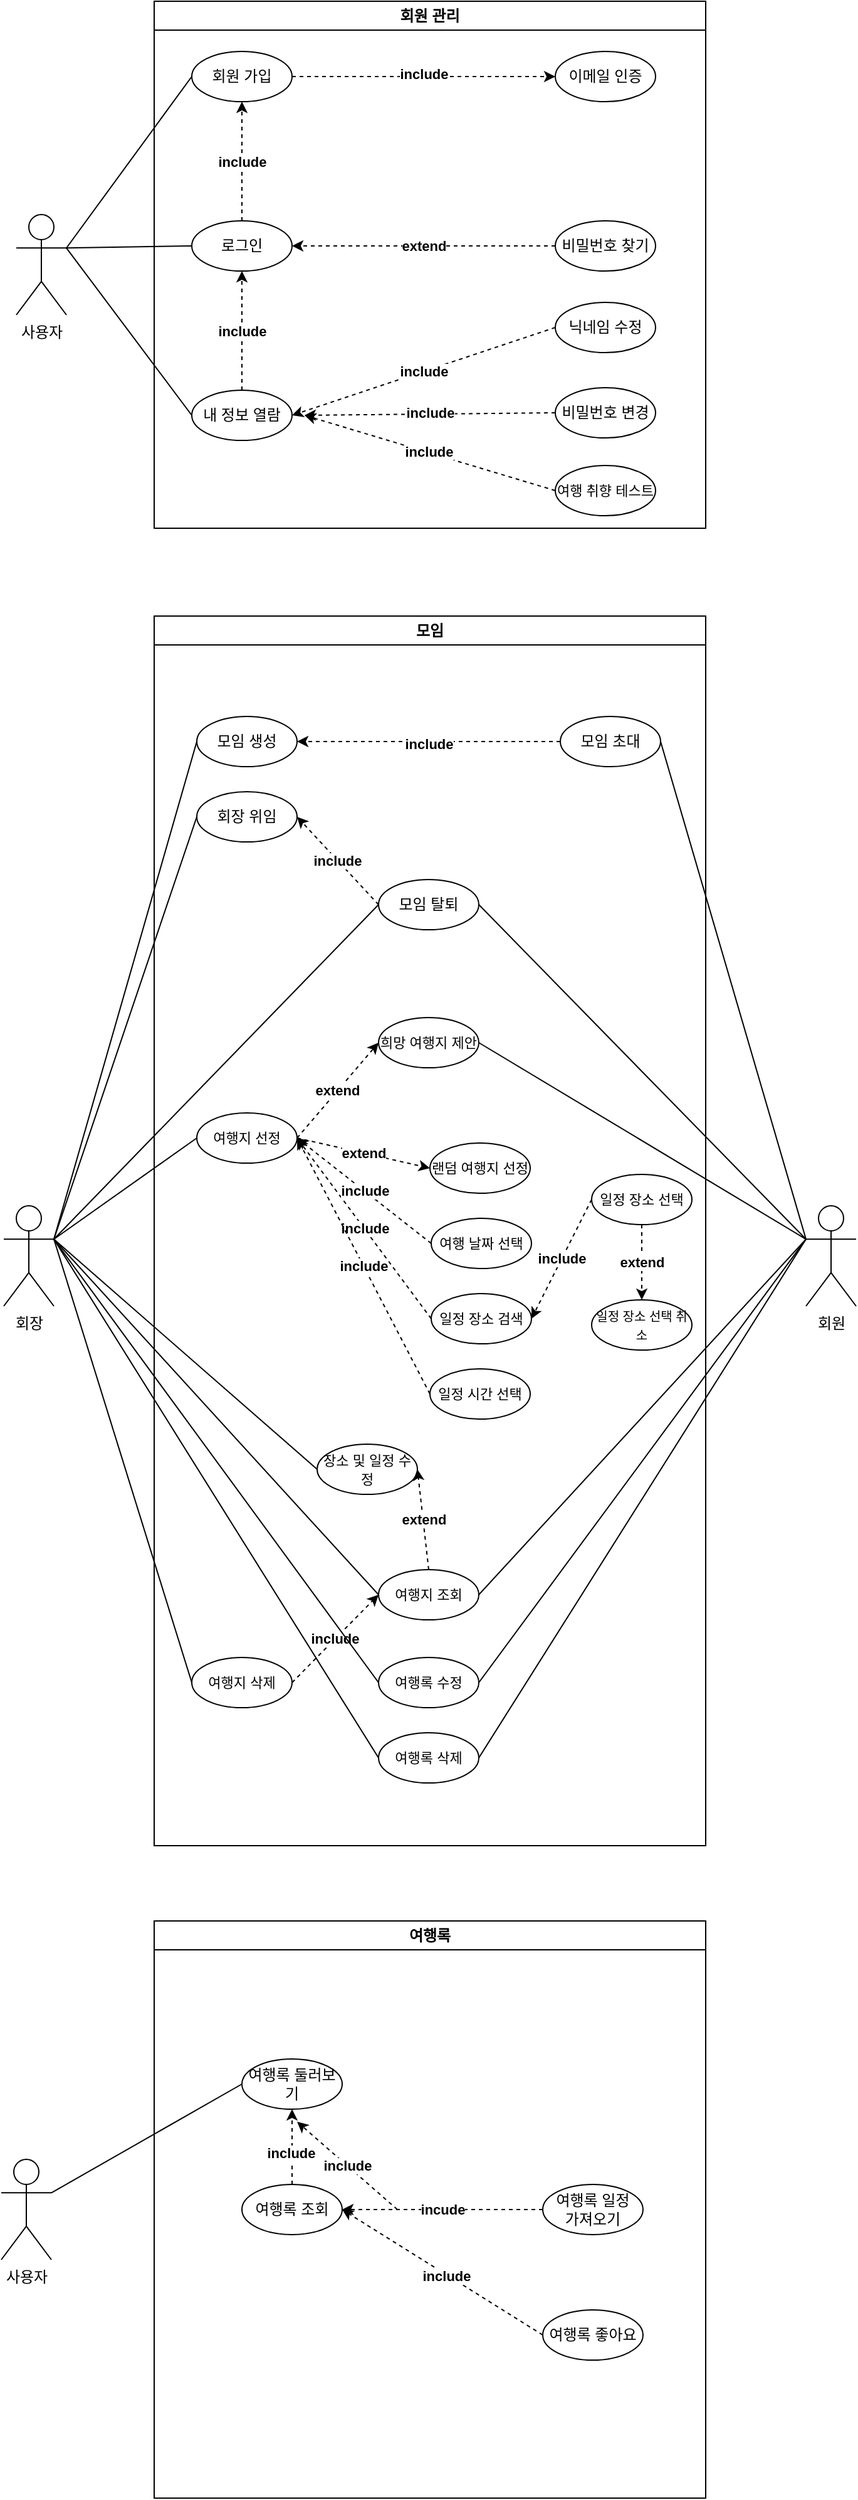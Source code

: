 <mxfile version="26.0.8">
  <diagram name="페이지-1" id="kUhNcxyiBijBxZDD_5Rj">
    <mxGraphModel dx="1764" dy="1767" grid="1" gridSize="10" guides="1" tooltips="1" connect="1" arrows="1" fold="1" page="1" pageScale="1" pageWidth="827" pageHeight="1169" math="0" shadow="0">
      <root>
        <mxCell id="0" />
        <mxCell id="1" parent="0" />
        <mxCell id="fEDJrpbhCHbC24auMyp_-1" value="사용자" style="shape=umlActor;verticalLabelPosition=bottom;verticalAlign=top;html=1;outlineConnect=0;" vertex="1" parent="1">
          <mxGeometry x="50" y="170" width="40" height="80" as="geometry" />
        </mxCell>
        <mxCell id="fEDJrpbhCHbC24auMyp_-4" value="회원 관리" style="swimlane;whiteSpace=wrap;html=1;" vertex="1" parent="1">
          <mxGeometry x="160" width="440" height="420" as="geometry">
            <mxRectangle x="150" y="80" width="140" height="30" as="alternateBounds" />
          </mxGeometry>
        </mxCell>
        <mxCell id="fEDJrpbhCHbC24auMyp_-18" style="edgeStyle=orthogonalEdgeStyle;rounded=0;orthogonalLoop=1;jettySize=auto;html=1;entryX=0;entryY=0.5;entryDx=0;entryDy=0;strokeColor=default;dashed=1;" edge="1" parent="fEDJrpbhCHbC24auMyp_-4" source="fEDJrpbhCHbC24auMyp_-5" target="fEDJrpbhCHbC24auMyp_-17">
          <mxGeometry relative="1" as="geometry" />
        </mxCell>
        <mxCell id="fEDJrpbhCHbC24auMyp_-45" value="&lt;b&gt;include&lt;/b&gt;" style="edgeLabel;html=1;align=center;verticalAlign=middle;resizable=0;points=[];" vertex="1" connectable="0" parent="fEDJrpbhCHbC24auMyp_-18">
          <mxGeometry x="0.002" y="2" relative="1" as="geometry">
            <mxPoint as="offset" />
          </mxGeometry>
        </mxCell>
        <mxCell id="fEDJrpbhCHbC24auMyp_-5" value="회원 가입" style="ellipse;whiteSpace=wrap;html=1;" vertex="1" parent="fEDJrpbhCHbC24auMyp_-4">
          <mxGeometry x="30" y="40" width="80" height="40" as="geometry" />
        </mxCell>
        <mxCell id="fEDJrpbhCHbC24auMyp_-24" value="&lt;b&gt;include&lt;/b&gt;" style="edgeStyle=orthogonalEdgeStyle;rounded=0;orthogonalLoop=1;jettySize=auto;html=1;entryX=0.5;entryY=1;entryDx=0;entryDy=0;dashed=1;" edge="1" parent="fEDJrpbhCHbC24auMyp_-4" source="fEDJrpbhCHbC24auMyp_-6" target="fEDJrpbhCHbC24auMyp_-5">
          <mxGeometry relative="1" as="geometry" />
        </mxCell>
        <mxCell id="fEDJrpbhCHbC24auMyp_-6" value="로그인" style="ellipse;whiteSpace=wrap;html=1;" vertex="1" parent="fEDJrpbhCHbC24auMyp_-4">
          <mxGeometry x="30" y="175" width="80" height="40" as="geometry" />
        </mxCell>
        <mxCell id="fEDJrpbhCHbC24auMyp_-23" value="&lt;b&gt;include&lt;/b&gt;" style="edgeStyle=orthogonalEdgeStyle;rounded=0;orthogonalLoop=1;jettySize=auto;html=1;entryX=0.5;entryY=1;entryDx=0;entryDy=0;dashed=1;" edge="1" parent="fEDJrpbhCHbC24auMyp_-4" source="fEDJrpbhCHbC24auMyp_-10" target="fEDJrpbhCHbC24auMyp_-6">
          <mxGeometry relative="1" as="geometry" />
        </mxCell>
        <mxCell id="fEDJrpbhCHbC24auMyp_-10" value="내 정보 열람" style="ellipse;whiteSpace=wrap;html=1;" vertex="1" parent="fEDJrpbhCHbC24auMyp_-4">
          <mxGeometry x="30" y="310" width="80" height="40" as="geometry" />
        </mxCell>
        <mxCell id="fEDJrpbhCHbC24auMyp_-11" value="닉네임 수정" style="ellipse;whiteSpace=wrap;html=1;" vertex="1" parent="fEDJrpbhCHbC24auMyp_-4">
          <mxGeometry x="320" y="240" width="80" height="40" as="geometry" />
        </mxCell>
        <mxCell id="fEDJrpbhCHbC24auMyp_-20" style="edgeStyle=orthogonalEdgeStyle;rounded=0;orthogonalLoop=1;jettySize=auto;html=1;entryX=1;entryY=0.5;entryDx=0;entryDy=0;dashed=1;" edge="1" parent="fEDJrpbhCHbC24auMyp_-4" source="fEDJrpbhCHbC24auMyp_-12" target="fEDJrpbhCHbC24auMyp_-6">
          <mxGeometry relative="1" as="geometry" />
        </mxCell>
        <mxCell id="fEDJrpbhCHbC24auMyp_-22" value="&lt;b&gt;extend&lt;/b&gt;" style="edgeLabel;html=1;align=center;verticalAlign=middle;resizable=0;points=[];" vertex="1" connectable="0" parent="fEDJrpbhCHbC24auMyp_-20">
          <mxGeometry x="-0.13" y="1" relative="1" as="geometry">
            <mxPoint x="-14" y="-1" as="offset" />
          </mxGeometry>
        </mxCell>
        <mxCell id="fEDJrpbhCHbC24auMyp_-12" value="비밀번호 찾기" style="ellipse;whiteSpace=wrap;html=1;" vertex="1" parent="fEDJrpbhCHbC24auMyp_-4">
          <mxGeometry x="320" y="175" width="80" height="40" as="geometry" />
        </mxCell>
        <mxCell id="fEDJrpbhCHbC24auMyp_-13" value="비밀번호 변경" style="ellipse;whiteSpace=wrap;html=1;" vertex="1" parent="fEDJrpbhCHbC24auMyp_-4">
          <mxGeometry x="320" y="308" width="80" height="40" as="geometry" />
        </mxCell>
        <mxCell id="fEDJrpbhCHbC24auMyp_-14" value="&lt;font style=&quot;font-size: 11px;&quot;&gt;여행 취향 테스트&lt;/font&gt;" style="ellipse;whiteSpace=wrap;html=1;" vertex="1" parent="fEDJrpbhCHbC24auMyp_-4">
          <mxGeometry x="320" y="370" width="80" height="40" as="geometry" />
        </mxCell>
        <mxCell id="fEDJrpbhCHbC24auMyp_-17" value="이메일 인증" style="ellipse;whiteSpace=wrap;html=1;" vertex="1" parent="fEDJrpbhCHbC24auMyp_-4">
          <mxGeometry x="320" y="40" width="80" height="40" as="geometry" />
        </mxCell>
        <mxCell id="fEDJrpbhCHbC24auMyp_-38" value="&lt;b&gt;include&lt;/b&gt;" style="endArrow=classic;html=1;rounded=0;exitX=0;exitY=0.5;exitDx=0;exitDy=0;entryX=1;entryY=0.5;entryDx=0;entryDy=0;dashed=1;" edge="1" parent="fEDJrpbhCHbC24auMyp_-4" source="fEDJrpbhCHbC24auMyp_-11" target="fEDJrpbhCHbC24auMyp_-10">
          <mxGeometry width="50" height="50" relative="1" as="geometry">
            <mxPoint x="140" y="280" as="sourcePoint" />
            <mxPoint x="190" y="230" as="targetPoint" />
          </mxGeometry>
        </mxCell>
        <mxCell id="fEDJrpbhCHbC24auMyp_-31" value="" style="endArrow=none;html=1;rounded=0;exitX=1;exitY=0.333;exitDx=0;exitDy=0;exitPerimeter=0;entryX=0;entryY=0.5;entryDx=0;entryDy=0;" edge="1" parent="1" source="fEDJrpbhCHbC24auMyp_-1" target="fEDJrpbhCHbC24auMyp_-5">
          <mxGeometry width="50" height="50" relative="1" as="geometry">
            <mxPoint x="310" y="280" as="sourcePoint" />
            <mxPoint x="360" y="230" as="targetPoint" />
          </mxGeometry>
        </mxCell>
        <mxCell id="fEDJrpbhCHbC24auMyp_-32" value="" style="endArrow=none;html=1;rounded=0;exitX=1;exitY=0.333;exitDx=0;exitDy=0;exitPerimeter=0;entryX=0;entryY=0.5;entryDx=0;entryDy=0;" edge="1" parent="1" source="fEDJrpbhCHbC24auMyp_-1" target="fEDJrpbhCHbC24auMyp_-6">
          <mxGeometry width="50" height="50" relative="1" as="geometry">
            <mxPoint x="100" y="207" as="sourcePoint" />
            <mxPoint x="210" y="70" as="targetPoint" />
          </mxGeometry>
        </mxCell>
        <mxCell id="fEDJrpbhCHbC24auMyp_-33" value="" style="endArrow=none;html=1;rounded=0;exitX=1;exitY=0.333;exitDx=0;exitDy=0;exitPerimeter=0;entryX=0;entryY=0.5;entryDx=0;entryDy=0;" edge="1" parent="1" source="fEDJrpbhCHbC24auMyp_-1" target="fEDJrpbhCHbC24auMyp_-10">
          <mxGeometry width="50" height="50" relative="1" as="geometry">
            <mxPoint x="100" y="207" as="sourcePoint" />
            <mxPoint x="210" y="160" as="targetPoint" />
          </mxGeometry>
        </mxCell>
        <mxCell id="fEDJrpbhCHbC24auMyp_-39" value="" style="endArrow=classic;html=1;rounded=0;exitX=0;exitY=0.5;exitDx=0;exitDy=0;dashed=1;" edge="1" parent="1" source="fEDJrpbhCHbC24auMyp_-13">
          <mxGeometry width="50" height="50" relative="1" as="geometry">
            <mxPoint x="310" y="280" as="sourcePoint" />
            <mxPoint x="280" y="330" as="targetPoint" />
          </mxGeometry>
        </mxCell>
        <mxCell id="fEDJrpbhCHbC24auMyp_-46" value="&lt;b&gt;include&lt;/b&gt;" style="edgeLabel;html=1;align=center;verticalAlign=middle;resizable=0;points=[];" vertex="1" connectable="0" parent="fEDJrpbhCHbC24auMyp_-39">
          <mxGeometry x="-0.002" y="-1" relative="1" as="geometry">
            <mxPoint as="offset" />
          </mxGeometry>
        </mxCell>
        <mxCell id="fEDJrpbhCHbC24auMyp_-40" value="" style="endArrow=classic;html=1;rounded=0;exitX=0;exitY=0.5;exitDx=0;exitDy=0;dashed=1;" edge="1" parent="1" source="fEDJrpbhCHbC24auMyp_-14">
          <mxGeometry width="50" height="50" relative="1" as="geometry">
            <mxPoint x="500" y="338" as="sourcePoint" />
            <mxPoint x="280" y="330" as="targetPoint" />
          </mxGeometry>
        </mxCell>
        <mxCell id="fEDJrpbhCHbC24auMyp_-47" value="&lt;b&gt;include&lt;/b&gt;" style="edgeLabel;html=1;align=center;verticalAlign=middle;resizable=0;points=[];" vertex="1" connectable="0" parent="fEDJrpbhCHbC24auMyp_-40">
          <mxGeometry x="0.017" y="-1" relative="1" as="geometry">
            <mxPoint as="offset" />
          </mxGeometry>
        </mxCell>
        <mxCell id="fEDJrpbhCHbC24auMyp_-65" value="회장" style="shape=umlActor;verticalLabelPosition=bottom;verticalAlign=top;html=1;outlineConnect=0;" vertex="1" parent="1">
          <mxGeometry x="40" y="960" width="40" height="80" as="geometry" />
        </mxCell>
        <mxCell id="fEDJrpbhCHbC24auMyp_-66" value="모임" style="swimlane;whiteSpace=wrap;html=1;" vertex="1" parent="1">
          <mxGeometry x="160" y="490" width="440" height="980" as="geometry">
            <mxRectangle x="150" y="80" width="140" height="30" as="alternateBounds" />
          </mxGeometry>
        </mxCell>
        <mxCell id="fEDJrpbhCHbC24auMyp_-67" style="edgeStyle=orthogonalEdgeStyle;rounded=0;orthogonalLoop=1;jettySize=auto;html=1;strokeColor=default;dashed=1;exitX=0;exitY=0.5;exitDx=0;exitDy=0;entryX=1;entryY=0.5;entryDx=0;entryDy=0;" edge="1" parent="fEDJrpbhCHbC24auMyp_-66" source="fEDJrpbhCHbC24auMyp_-80" target="fEDJrpbhCHbC24auMyp_-69">
          <mxGeometry relative="1" as="geometry">
            <mxPoint x="214" y="170" as="targetPoint" />
          </mxGeometry>
        </mxCell>
        <mxCell id="fEDJrpbhCHbC24auMyp_-68" value="&lt;b&gt;include&lt;/b&gt;" style="edgeLabel;html=1;align=center;verticalAlign=middle;resizable=0;points=[];" vertex="1" connectable="0" parent="fEDJrpbhCHbC24auMyp_-67">
          <mxGeometry x="0.002" y="2" relative="1" as="geometry">
            <mxPoint as="offset" />
          </mxGeometry>
        </mxCell>
        <mxCell id="fEDJrpbhCHbC24auMyp_-69" value="모임 생성" style="ellipse;whiteSpace=wrap;html=1;" vertex="1" parent="fEDJrpbhCHbC24auMyp_-66">
          <mxGeometry x="34" y="80" width="80" height="40" as="geometry" />
        </mxCell>
        <mxCell id="fEDJrpbhCHbC24auMyp_-71" value="모임 탈퇴" style="ellipse;whiteSpace=wrap;html=1;" vertex="1" parent="fEDJrpbhCHbC24auMyp_-66">
          <mxGeometry x="179" y="210" width="80" height="40" as="geometry" />
        </mxCell>
        <mxCell id="fEDJrpbhCHbC24auMyp_-74" value="&lt;font style=&quot;font-size: 11px;&quot;&gt;희망 여행지 제안&lt;/font&gt;" style="ellipse;whiteSpace=wrap;html=1;" vertex="1" parent="fEDJrpbhCHbC24auMyp_-66">
          <mxGeometry x="179" y="320" width="80" height="40" as="geometry" />
        </mxCell>
        <mxCell id="fEDJrpbhCHbC24auMyp_-80" value="모임 초대" style="ellipse;whiteSpace=wrap;html=1;" vertex="1" parent="fEDJrpbhCHbC24auMyp_-66">
          <mxGeometry x="324" y="80" width="80" height="40" as="geometry" />
        </mxCell>
        <mxCell id="fEDJrpbhCHbC24auMyp_-100" value="회장 위임" style="ellipse;whiteSpace=wrap;html=1;" vertex="1" parent="fEDJrpbhCHbC24auMyp_-66">
          <mxGeometry x="34" y="140" width="80" height="40" as="geometry" />
        </mxCell>
        <mxCell id="fEDJrpbhCHbC24auMyp_-103" value="&lt;b&gt;include&lt;/b&gt;" style="endArrow=classic;html=1;rounded=0;entryX=1;entryY=0.5;entryDx=0;entryDy=0;exitX=0;exitY=0.5;exitDx=0;exitDy=0;dashed=1;" edge="1" parent="fEDJrpbhCHbC24auMyp_-66" source="fEDJrpbhCHbC24auMyp_-71" target="fEDJrpbhCHbC24auMyp_-100">
          <mxGeometry width="50" height="50" relative="1" as="geometry">
            <mxPoint x="194" y="230" as="sourcePoint" />
            <mxPoint x="184" y="180" as="targetPoint" />
          </mxGeometry>
        </mxCell>
        <mxCell id="fEDJrpbhCHbC24auMyp_-120" value="&lt;font style=&quot;font-size: 11px;&quot;&gt;여행지 선정&lt;/font&gt;" style="ellipse;whiteSpace=wrap;html=1;" vertex="1" parent="fEDJrpbhCHbC24auMyp_-66">
          <mxGeometry x="34" y="396" width="80" height="40" as="geometry" />
        </mxCell>
        <mxCell id="fEDJrpbhCHbC24auMyp_-121" value="&lt;b&gt;extend&lt;/b&gt;" style="endArrow=classic;html=1;rounded=0;entryX=0;entryY=0.5;entryDx=0;entryDy=0;exitX=1;exitY=0.5;exitDx=0;exitDy=0;dashed=1;" edge="1" parent="fEDJrpbhCHbC24auMyp_-66" source="fEDJrpbhCHbC24auMyp_-120" target="fEDJrpbhCHbC24auMyp_-74">
          <mxGeometry width="50" height="50" relative="1" as="geometry">
            <mxPoint x="189" y="236" as="sourcePoint" />
            <mxPoint x="124" y="166" as="targetPoint" />
          </mxGeometry>
        </mxCell>
        <mxCell id="fEDJrpbhCHbC24auMyp_-123" value="&lt;span style=&quot;font-size: 11px;&quot;&gt;랜덤 여행지 선정&lt;/span&gt;" style="ellipse;whiteSpace=wrap;html=1;" vertex="1" parent="fEDJrpbhCHbC24auMyp_-66">
          <mxGeometry x="220" y="420" width="80" height="40" as="geometry" />
        </mxCell>
        <mxCell id="fEDJrpbhCHbC24auMyp_-124" value="&lt;b&gt;extend&lt;/b&gt;" style="endArrow=classic;html=1;rounded=0;entryX=0;entryY=0.5;entryDx=0;entryDy=0;exitX=1;exitY=0.5;exitDx=0;exitDy=0;dashed=1;" edge="1" parent="fEDJrpbhCHbC24auMyp_-66" source="fEDJrpbhCHbC24auMyp_-120" target="fEDJrpbhCHbC24auMyp_-123">
          <mxGeometry width="50" height="50" relative="1" as="geometry">
            <mxPoint x="124" y="426" as="sourcePoint" />
            <mxPoint x="189" y="366" as="targetPoint" />
          </mxGeometry>
        </mxCell>
        <mxCell id="fEDJrpbhCHbC24auMyp_-126" value="&lt;font style=&quot;font-size: 11px;&quot;&gt;여행 날짜 선택&lt;/font&gt;" style="ellipse;whiteSpace=wrap;html=1;" vertex="1" parent="fEDJrpbhCHbC24auMyp_-66">
          <mxGeometry x="221" y="480" width="80" height="40" as="geometry" />
        </mxCell>
        <mxCell id="fEDJrpbhCHbC24auMyp_-127" value="&lt;span style=&quot;font-size: 11px;&quot;&gt;일정 장소 선택&lt;/span&gt;" style="ellipse;whiteSpace=wrap;html=1;" vertex="1" parent="fEDJrpbhCHbC24auMyp_-66">
          <mxGeometry x="349" y="445" width="80" height="40" as="geometry" />
        </mxCell>
        <mxCell id="fEDJrpbhCHbC24auMyp_-128" value="&lt;span style=&quot;font-size: 11px;&quot;&gt;일정 장소 검색&lt;/span&gt;" style="ellipse;whiteSpace=wrap;html=1;" vertex="1" parent="fEDJrpbhCHbC24auMyp_-66">
          <mxGeometry x="221" y="540" width="80" height="40" as="geometry" />
        </mxCell>
        <mxCell id="fEDJrpbhCHbC24auMyp_-129" value="&lt;font style=&quot;font-size: 10px;&quot;&gt;일정 장소 선택 취소&lt;/font&gt;" style="ellipse;whiteSpace=wrap;html=1;" vertex="1" parent="fEDJrpbhCHbC24auMyp_-66">
          <mxGeometry x="349" y="545" width="80" height="40" as="geometry" />
        </mxCell>
        <mxCell id="fEDJrpbhCHbC24auMyp_-134" value="&lt;b&gt;include&lt;/b&gt;" style="endArrow=classic;html=1;rounded=0;exitX=0;exitY=0.5;exitDx=0;exitDy=0;dashed=1;entryX=1;entryY=0.5;entryDx=0;entryDy=0;" edge="1" parent="fEDJrpbhCHbC24auMyp_-66" source="fEDJrpbhCHbC24auMyp_-128" target="fEDJrpbhCHbC24auMyp_-120">
          <mxGeometry width="50" height="50" relative="1" as="geometry">
            <mxPoint x="231" y="510" as="sourcePoint" />
            <mxPoint x="130" y="430" as="targetPoint" />
          </mxGeometry>
        </mxCell>
        <mxCell id="fEDJrpbhCHbC24auMyp_-133" value="&lt;b&gt;include&lt;/b&gt;" style="endArrow=classic;html=1;rounded=0;exitX=0;exitY=0.5;exitDx=0;exitDy=0;dashed=1;entryX=1;entryY=0.5;entryDx=0;entryDy=0;" edge="1" parent="fEDJrpbhCHbC24auMyp_-66" source="fEDJrpbhCHbC24auMyp_-126" target="fEDJrpbhCHbC24auMyp_-120">
          <mxGeometry width="50" height="50" relative="1" as="geometry">
            <mxPoint x="189" y="240" as="sourcePoint" />
            <mxPoint x="120" y="420" as="targetPoint" />
          </mxGeometry>
        </mxCell>
        <mxCell id="fEDJrpbhCHbC24auMyp_-135" value="&lt;b&gt;include&lt;/b&gt;" style="endArrow=classic;html=1;rounded=0;exitX=0;exitY=0.5;exitDx=0;exitDy=0;dashed=1;entryX=1;entryY=0.5;entryDx=0;entryDy=0;" edge="1" parent="fEDJrpbhCHbC24auMyp_-66" source="fEDJrpbhCHbC24auMyp_-127" target="fEDJrpbhCHbC24auMyp_-128">
          <mxGeometry width="50" height="50" relative="1" as="geometry">
            <mxPoint x="231" y="510" as="sourcePoint" />
            <mxPoint x="124" y="426" as="targetPoint" />
          </mxGeometry>
        </mxCell>
        <mxCell id="fEDJrpbhCHbC24auMyp_-136" value="&lt;b&gt;extend&lt;/b&gt;" style="endArrow=classic;html=1;rounded=0;entryX=0.5;entryY=0;entryDx=0;entryDy=0;exitX=0.5;exitY=1;exitDx=0;exitDy=0;dashed=1;" edge="1" parent="fEDJrpbhCHbC24auMyp_-66" source="fEDJrpbhCHbC24auMyp_-127" target="fEDJrpbhCHbC24auMyp_-129">
          <mxGeometry width="50" height="50" relative="1" as="geometry">
            <mxPoint x="124" y="426" as="sourcePoint" />
            <mxPoint x="189" y="350" as="targetPoint" />
          </mxGeometry>
        </mxCell>
        <mxCell id="fEDJrpbhCHbC24auMyp_-137" value="&lt;span style=&quot;font-size: 11px;&quot;&gt;일정 시간 선택&lt;/span&gt;" style="ellipse;whiteSpace=wrap;html=1;" vertex="1" parent="fEDJrpbhCHbC24auMyp_-66">
          <mxGeometry x="220" y="600" width="80" height="40" as="geometry" />
        </mxCell>
        <mxCell id="fEDJrpbhCHbC24auMyp_-139" value="&lt;b&gt;include&lt;/b&gt;" style="endArrow=classic;html=1;rounded=0;exitX=0;exitY=0.5;exitDx=0;exitDy=0;dashed=1;entryX=1;entryY=0.5;entryDx=0;entryDy=0;" edge="1" parent="fEDJrpbhCHbC24auMyp_-66" source="fEDJrpbhCHbC24auMyp_-137" target="fEDJrpbhCHbC24auMyp_-120">
          <mxGeometry width="50" height="50" relative="1" as="geometry">
            <mxPoint x="231" y="570" as="sourcePoint" />
            <mxPoint x="124" y="426" as="targetPoint" />
          </mxGeometry>
        </mxCell>
        <mxCell id="fEDJrpbhCHbC24auMyp_-140" value="&lt;font style=&quot;font-size: 11px;&quot;&gt;여행지 조회&lt;/font&gt;" style="ellipse;whiteSpace=wrap;html=1;" vertex="1" parent="fEDJrpbhCHbC24auMyp_-66">
          <mxGeometry x="179" y="760" width="80" height="40" as="geometry" />
        </mxCell>
        <mxCell id="fEDJrpbhCHbC24auMyp_-143" value="&lt;font style=&quot;font-size: 11px;&quot;&gt;장소 및 일정 수정&lt;/font&gt;" style="ellipse;whiteSpace=wrap;html=1;" vertex="1" parent="fEDJrpbhCHbC24auMyp_-66">
          <mxGeometry x="130" y="660" width="80" height="40" as="geometry" />
        </mxCell>
        <mxCell id="fEDJrpbhCHbC24auMyp_-144" value="&lt;b&gt;extend&lt;/b&gt;" style="endArrow=classic;html=1;rounded=0;entryX=1;entryY=0.5;entryDx=0;entryDy=0;exitX=0.5;exitY=0;exitDx=0;exitDy=0;dashed=1;" edge="1" parent="fEDJrpbhCHbC24auMyp_-66" source="fEDJrpbhCHbC24auMyp_-140" target="fEDJrpbhCHbC24auMyp_-143">
          <mxGeometry x="-0.003" width="50" height="50" relative="1" as="geometry">
            <mxPoint x="180" y="800" as="sourcePoint" />
            <mxPoint x="180" y="860" as="targetPoint" />
            <mxPoint as="offset" />
          </mxGeometry>
        </mxCell>
        <mxCell id="fEDJrpbhCHbC24auMyp_-146" value="&lt;font style=&quot;font-size: 11px;&quot;&gt;여행록 수정&lt;/font&gt;" style="ellipse;whiteSpace=wrap;html=1;" vertex="1" parent="fEDJrpbhCHbC24auMyp_-66">
          <mxGeometry x="179" y="830" width="80" height="40" as="geometry" />
        </mxCell>
        <mxCell id="fEDJrpbhCHbC24auMyp_-147" value="&lt;font style=&quot;font-size: 11px;&quot;&gt;여행록 삭제&lt;/font&gt;" style="ellipse;whiteSpace=wrap;html=1;" vertex="1" parent="fEDJrpbhCHbC24auMyp_-66">
          <mxGeometry x="179" y="890" width="80" height="40" as="geometry" />
        </mxCell>
        <mxCell id="fEDJrpbhCHbC24auMyp_-152" value="&lt;font style=&quot;font-size: 11px;&quot;&gt;여행지 삭제&lt;/font&gt;" style="ellipse;whiteSpace=wrap;html=1;" vertex="1" parent="fEDJrpbhCHbC24auMyp_-66">
          <mxGeometry x="30" y="830" width="80" height="40" as="geometry" />
        </mxCell>
        <mxCell id="fEDJrpbhCHbC24auMyp_-154" value="&lt;b&gt;include&lt;/b&gt;" style="endArrow=classic;html=1;rounded=0;entryX=0;entryY=0.5;entryDx=0;entryDy=0;exitX=1;exitY=0.5;exitDx=0;exitDy=0;dashed=1;" edge="1" parent="fEDJrpbhCHbC24auMyp_-66" source="fEDJrpbhCHbC24auMyp_-152" target="fEDJrpbhCHbC24auMyp_-140">
          <mxGeometry x="-0.003" width="50" height="50" relative="1" as="geometry">
            <mxPoint x="229" y="770" as="sourcePoint" />
            <mxPoint x="220" y="690" as="targetPoint" />
            <mxPoint as="offset" />
          </mxGeometry>
        </mxCell>
        <mxCell id="fEDJrpbhCHbC24auMyp_-82" value="" style="endArrow=none;html=1;rounded=0;exitX=1;exitY=0.333;exitDx=0;exitDy=0;exitPerimeter=0;entryX=0;entryY=0.5;entryDx=0;entryDy=0;" edge="1" parent="1" source="fEDJrpbhCHbC24auMyp_-65" target="fEDJrpbhCHbC24auMyp_-69">
          <mxGeometry width="50" height="50" relative="1" as="geometry">
            <mxPoint x="310" y="770" as="sourcePoint" />
            <mxPoint x="360" y="720" as="targetPoint" />
          </mxGeometry>
        </mxCell>
        <mxCell id="fEDJrpbhCHbC24auMyp_-83" value="" style="endArrow=none;html=1;rounded=0;exitX=1;exitY=0.333;exitDx=0;exitDy=0;exitPerimeter=0;entryX=0;entryY=0.5;entryDx=0;entryDy=0;" edge="1" parent="1" source="fEDJrpbhCHbC24auMyp_-65" target="fEDJrpbhCHbC24auMyp_-71">
          <mxGeometry width="50" height="50" relative="1" as="geometry">
            <mxPoint x="100" y="697" as="sourcePoint" />
            <mxPoint x="210" y="560" as="targetPoint" />
          </mxGeometry>
        </mxCell>
        <mxCell id="fEDJrpbhCHbC24auMyp_-92" value="회원" style="shape=umlActor;verticalLabelPosition=bottom;verticalAlign=top;html=1;outlineConnect=0;" vertex="1" parent="1">
          <mxGeometry x="680" y="960" width="40" height="80" as="geometry" />
        </mxCell>
        <mxCell id="fEDJrpbhCHbC24auMyp_-95" value="" style="endArrow=none;html=1;rounded=0;exitX=0;exitY=0.333;exitDx=0;exitDy=0;exitPerimeter=0;entryX=1;entryY=0.5;entryDx=0;entryDy=0;" edge="1" parent="1" source="fEDJrpbhCHbC24auMyp_-92" target="fEDJrpbhCHbC24auMyp_-80">
          <mxGeometry width="50" height="50" relative="1" as="geometry">
            <mxPoint x="100" y="697" as="sourcePoint" />
            <mxPoint x="210" y="560" as="targetPoint" />
          </mxGeometry>
        </mxCell>
        <mxCell id="fEDJrpbhCHbC24auMyp_-99" value="" style="endArrow=none;html=1;rounded=0;entryX=1;entryY=0.5;entryDx=0;entryDy=0;exitX=0;exitY=0.333;exitDx=0;exitDy=0;exitPerimeter=0;" edge="1" parent="1" source="fEDJrpbhCHbC24auMyp_-92" target="fEDJrpbhCHbC24auMyp_-71">
          <mxGeometry width="50" height="50" relative="1" as="geometry">
            <mxPoint x="660" y="680" as="sourcePoint" />
            <mxPoint x="430" y="630" as="targetPoint" />
          </mxGeometry>
        </mxCell>
        <mxCell id="fEDJrpbhCHbC24auMyp_-117" value="" style="endArrow=none;html=1;rounded=0;entryX=0;entryY=0.5;entryDx=0;entryDy=0;exitX=1;exitY=0.333;exitDx=0;exitDy=0;exitPerimeter=0;" edge="1" parent="1" source="fEDJrpbhCHbC24auMyp_-65" target="fEDJrpbhCHbC24auMyp_-100">
          <mxGeometry width="50" height="50" relative="1" as="geometry">
            <mxPoint x="90" y="690" as="sourcePoint" />
            <mxPoint x="355" y="690" as="targetPoint" />
          </mxGeometry>
        </mxCell>
        <mxCell id="fEDJrpbhCHbC24auMyp_-118" value="" style="endArrow=none;html=1;rounded=0;entryX=1;entryY=0.5;entryDx=0;entryDy=0;exitX=0;exitY=0.333;exitDx=0;exitDy=0;exitPerimeter=0;" edge="1" parent="1" source="fEDJrpbhCHbC24auMyp_-92" target="fEDJrpbhCHbC24auMyp_-74">
          <mxGeometry width="50" height="50" relative="1" as="geometry">
            <mxPoint x="660" y="680" as="sourcePoint" />
            <mxPoint x="435" y="690" as="targetPoint" />
          </mxGeometry>
        </mxCell>
        <mxCell id="fEDJrpbhCHbC24auMyp_-125" value="" style="endArrow=none;html=1;rounded=0;exitX=1;exitY=0.333;exitDx=0;exitDy=0;exitPerimeter=0;entryX=0;entryY=0.5;entryDx=0;entryDy=0;" edge="1" parent="1" source="fEDJrpbhCHbC24auMyp_-65" target="fEDJrpbhCHbC24auMyp_-120">
          <mxGeometry width="50" height="50" relative="1" as="geometry">
            <mxPoint x="90" y="917" as="sourcePoint" />
            <mxPoint x="349" y="730" as="targetPoint" />
          </mxGeometry>
        </mxCell>
        <mxCell id="fEDJrpbhCHbC24auMyp_-141" value="" style="endArrow=none;html=1;rounded=0;exitX=1;exitY=0.333;exitDx=0;exitDy=0;exitPerimeter=0;entryX=0;entryY=0.5;entryDx=0;entryDy=0;" edge="1" parent="1" source="fEDJrpbhCHbC24auMyp_-65" target="fEDJrpbhCHbC24auMyp_-140">
          <mxGeometry width="50" height="50" relative="1" as="geometry">
            <mxPoint x="90" y="917" as="sourcePoint" />
            <mxPoint x="204" y="916" as="targetPoint" />
          </mxGeometry>
        </mxCell>
        <mxCell id="fEDJrpbhCHbC24auMyp_-142" value="" style="endArrow=none;html=1;rounded=0;exitX=0;exitY=0.333;exitDx=0;exitDy=0;exitPerimeter=0;entryX=1;entryY=0.5;entryDx=0;entryDy=0;" edge="1" parent="1" source="fEDJrpbhCHbC24auMyp_-92" target="fEDJrpbhCHbC24auMyp_-140">
          <mxGeometry width="50" height="50" relative="1" as="geometry">
            <mxPoint x="90" y="974" as="sourcePoint" />
            <mxPoint x="350" y="1260" as="targetPoint" />
          </mxGeometry>
        </mxCell>
        <mxCell id="fEDJrpbhCHbC24auMyp_-145" value="" style="endArrow=none;html=1;rounded=0;exitX=1;exitY=0.333;exitDx=0;exitDy=0;exitPerimeter=0;entryX=0;entryY=0.5;entryDx=0;entryDy=0;" edge="1" parent="1" source="fEDJrpbhCHbC24auMyp_-65" target="fEDJrpbhCHbC24auMyp_-143">
          <mxGeometry width="50" height="50" relative="1" as="geometry">
            <mxPoint x="90" y="997" as="sourcePoint" />
            <mxPoint x="350" y="1260" as="targetPoint" />
          </mxGeometry>
        </mxCell>
        <mxCell id="fEDJrpbhCHbC24auMyp_-148" value="" style="endArrow=none;html=1;rounded=0;entryX=1;entryY=0.5;entryDx=0;entryDy=0;exitX=0;exitY=0.333;exitDx=0;exitDy=0;exitPerimeter=0;" edge="1" parent="1" source="fEDJrpbhCHbC24auMyp_-92" target="fEDJrpbhCHbC24auMyp_-146">
          <mxGeometry width="50" height="50" relative="1" as="geometry">
            <mxPoint x="670" y="1010" as="sourcePoint" />
            <mxPoint x="429" y="1280" as="targetPoint" />
          </mxGeometry>
        </mxCell>
        <mxCell id="fEDJrpbhCHbC24auMyp_-149" value="" style="endArrow=none;html=1;rounded=0;entryX=1;entryY=0.5;entryDx=0;entryDy=0;exitX=0;exitY=0.333;exitDx=0;exitDy=0;exitPerimeter=0;" edge="1" parent="1" source="fEDJrpbhCHbC24auMyp_-92" target="fEDJrpbhCHbC24auMyp_-147">
          <mxGeometry width="50" height="50" relative="1" as="geometry">
            <mxPoint x="680" y="990" as="sourcePoint" />
            <mxPoint x="429" y="1350" as="targetPoint" />
          </mxGeometry>
        </mxCell>
        <mxCell id="fEDJrpbhCHbC24auMyp_-150" value="" style="endArrow=none;html=1;rounded=0;exitX=1;exitY=0.333;exitDx=0;exitDy=0;exitPerimeter=0;entryX=0;entryY=0.5;entryDx=0;entryDy=0;" edge="1" parent="1" source="fEDJrpbhCHbC24auMyp_-65" target="fEDJrpbhCHbC24auMyp_-146">
          <mxGeometry width="50" height="50" relative="1" as="geometry">
            <mxPoint x="90" y="997" as="sourcePoint" />
            <mxPoint x="349" y="1280" as="targetPoint" />
          </mxGeometry>
        </mxCell>
        <mxCell id="fEDJrpbhCHbC24auMyp_-151" value="" style="endArrow=none;html=1;rounded=0;exitX=1;exitY=0.333;exitDx=0;exitDy=0;exitPerimeter=0;entryX=0;entryY=0.5;entryDx=0;entryDy=0;" edge="1" parent="1" source="fEDJrpbhCHbC24auMyp_-65" target="fEDJrpbhCHbC24auMyp_-147">
          <mxGeometry width="50" height="50" relative="1" as="geometry">
            <mxPoint x="90" y="997" as="sourcePoint" />
            <mxPoint x="349" y="1350" as="targetPoint" />
          </mxGeometry>
        </mxCell>
        <mxCell id="fEDJrpbhCHbC24auMyp_-153" value="" style="endArrow=none;html=1;rounded=0;entryX=0;entryY=0.5;entryDx=0;entryDy=0;exitX=1;exitY=0.333;exitDx=0;exitDy=0;exitPerimeter=0;" edge="1" parent="1" source="fEDJrpbhCHbC24auMyp_-65" target="fEDJrpbhCHbC24auMyp_-152">
          <mxGeometry width="50" height="50" relative="1" as="geometry">
            <mxPoint x="90" y="990" as="sourcePoint" />
            <mxPoint x="349" y="1410" as="targetPoint" />
          </mxGeometry>
        </mxCell>
        <mxCell id="fEDJrpbhCHbC24auMyp_-185" value="사용자" style="shape=umlActor;verticalLabelPosition=bottom;verticalAlign=top;html=1;outlineConnect=0;" vertex="1" parent="1">
          <mxGeometry x="38" y="1720" width="40" height="80" as="geometry" />
        </mxCell>
        <mxCell id="fEDJrpbhCHbC24auMyp_-186" value="여행록" style="swimlane;whiteSpace=wrap;html=1;" vertex="1" parent="1">
          <mxGeometry x="160" y="1530" width="440" height="460" as="geometry">
            <mxRectangle x="150" y="80" width="140" height="30" as="alternateBounds" />
          </mxGeometry>
        </mxCell>
        <mxCell id="fEDJrpbhCHbC24auMyp_-189" value="여행록 둘러보기" style="ellipse;whiteSpace=wrap;html=1;" vertex="1" parent="fEDJrpbhCHbC24auMyp_-186">
          <mxGeometry x="70" y="110" width="80" height="40" as="geometry" />
        </mxCell>
        <mxCell id="fEDJrpbhCHbC24auMyp_-192" value="여행록 조회" style="ellipse;whiteSpace=wrap;html=1;" vertex="1" parent="fEDJrpbhCHbC24auMyp_-186">
          <mxGeometry x="70" y="210" width="80" height="40" as="geometry" />
        </mxCell>
        <mxCell id="fEDJrpbhCHbC24auMyp_-194" value="&lt;b&gt;include&lt;/b&gt;" style="endArrow=classic;html=1;rounded=0;entryX=1;entryY=0.5;entryDx=0;entryDy=0;exitX=0;exitY=0.5;exitDx=0;exitDy=0;dashed=1;" edge="1" parent="fEDJrpbhCHbC24auMyp_-186" source="fEDJrpbhCHbC24auMyp_-190">
          <mxGeometry width="50" height="50" relative="1" as="geometry">
            <mxPoint x="194" y="230" as="sourcePoint" />
            <mxPoint x="114" y="160" as="targetPoint" />
          </mxGeometry>
        </mxCell>
        <mxCell id="fEDJrpbhCHbC24auMyp_-234" value="여행록 일정&lt;div&gt;가져오기&lt;/div&gt;" style="ellipse;whiteSpace=wrap;html=1;" vertex="1" parent="fEDJrpbhCHbC24auMyp_-186">
          <mxGeometry x="310" y="210" width="80" height="40" as="geometry" />
        </mxCell>
        <mxCell id="fEDJrpbhCHbC24auMyp_-235" value="여행록 좋아요" style="ellipse;whiteSpace=wrap;html=1;" vertex="1" parent="fEDJrpbhCHbC24auMyp_-186">
          <mxGeometry x="310" y="310" width="80" height="40" as="geometry" />
        </mxCell>
        <mxCell id="fEDJrpbhCHbC24auMyp_-237" value="" style="endArrow=classic;html=1;rounded=0;exitX=0.5;exitY=0;exitDx=0;exitDy=0;entryX=0.5;entryY=1;entryDx=0;entryDy=0;dashed=1;" edge="1" parent="fEDJrpbhCHbC24auMyp_-186" source="fEDJrpbhCHbC24auMyp_-192" target="fEDJrpbhCHbC24auMyp_-189">
          <mxGeometry width="50" height="50" relative="1" as="geometry">
            <mxPoint x="150" y="110" as="sourcePoint" />
            <mxPoint x="200" y="60" as="targetPoint" />
          </mxGeometry>
        </mxCell>
        <mxCell id="fEDJrpbhCHbC24auMyp_-240" value="&lt;b&gt;include&lt;/b&gt;" style="edgeLabel;html=1;align=center;verticalAlign=middle;resizable=0;points=[];" vertex="1" connectable="0" parent="fEDJrpbhCHbC24auMyp_-237">
          <mxGeometry x="-0.159" y="1" relative="1" as="geometry">
            <mxPoint as="offset" />
          </mxGeometry>
        </mxCell>
        <mxCell id="fEDJrpbhCHbC24auMyp_-238" value="&lt;b&gt;incude&lt;/b&gt;" style="endArrow=classic;html=1;rounded=0;exitX=0;exitY=0.5;exitDx=0;exitDy=0;entryX=1;entryY=0.5;entryDx=0;entryDy=0;dashed=1;" edge="1" parent="fEDJrpbhCHbC24auMyp_-186" source="fEDJrpbhCHbC24auMyp_-234" target="fEDJrpbhCHbC24auMyp_-192">
          <mxGeometry width="50" height="50" relative="1" as="geometry">
            <mxPoint x="120" y="220" as="sourcePoint" />
            <mxPoint x="120" y="160" as="targetPoint" />
            <mxPoint as="offset" />
          </mxGeometry>
        </mxCell>
        <mxCell id="fEDJrpbhCHbC24auMyp_-239" value="" style="endArrow=classic;html=1;rounded=0;exitX=0;exitY=0.5;exitDx=0;exitDy=0;entryX=1;entryY=0.5;entryDx=0;entryDy=0;dashed=1;" edge="1" parent="fEDJrpbhCHbC24auMyp_-186" source="fEDJrpbhCHbC24auMyp_-235" target="fEDJrpbhCHbC24auMyp_-192">
          <mxGeometry width="50" height="50" relative="1" as="geometry">
            <mxPoint x="320" y="240" as="sourcePoint" />
            <mxPoint x="160" y="240" as="targetPoint" />
          </mxGeometry>
        </mxCell>
        <mxCell id="fEDJrpbhCHbC24auMyp_-241" value="&lt;b&gt;include&lt;/b&gt;" style="edgeLabel;html=1;align=center;verticalAlign=middle;resizable=0;points=[];" vertex="1" connectable="0" parent="fEDJrpbhCHbC24auMyp_-239">
          <mxGeometry x="-0.036" y="1" relative="1" as="geometry">
            <mxPoint as="offset" />
          </mxGeometry>
        </mxCell>
        <mxCell id="fEDJrpbhCHbC24auMyp_-216" value="" style="endArrow=none;html=1;rounded=0;exitX=1;exitY=0.333;exitDx=0;exitDy=0;exitPerimeter=0;entryX=0;entryY=0.5;entryDx=0;entryDy=0;" edge="1" parent="1" source="fEDJrpbhCHbC24auMyp_-185" target="fEDJrpbhCHbC24auMyp_-189">
          <mxGeometry width="50" height="50" relative="1" as="geometry">
            <mxPoint x="310" y="1810" as="sourcePoint" />
            <mxPoint x="360" y="1760" as="targetPoint" />
          </mxGeometry>
        </mxCell>
      </root>
    </mxGraphModel>
  </diagram>
</mxfile>
